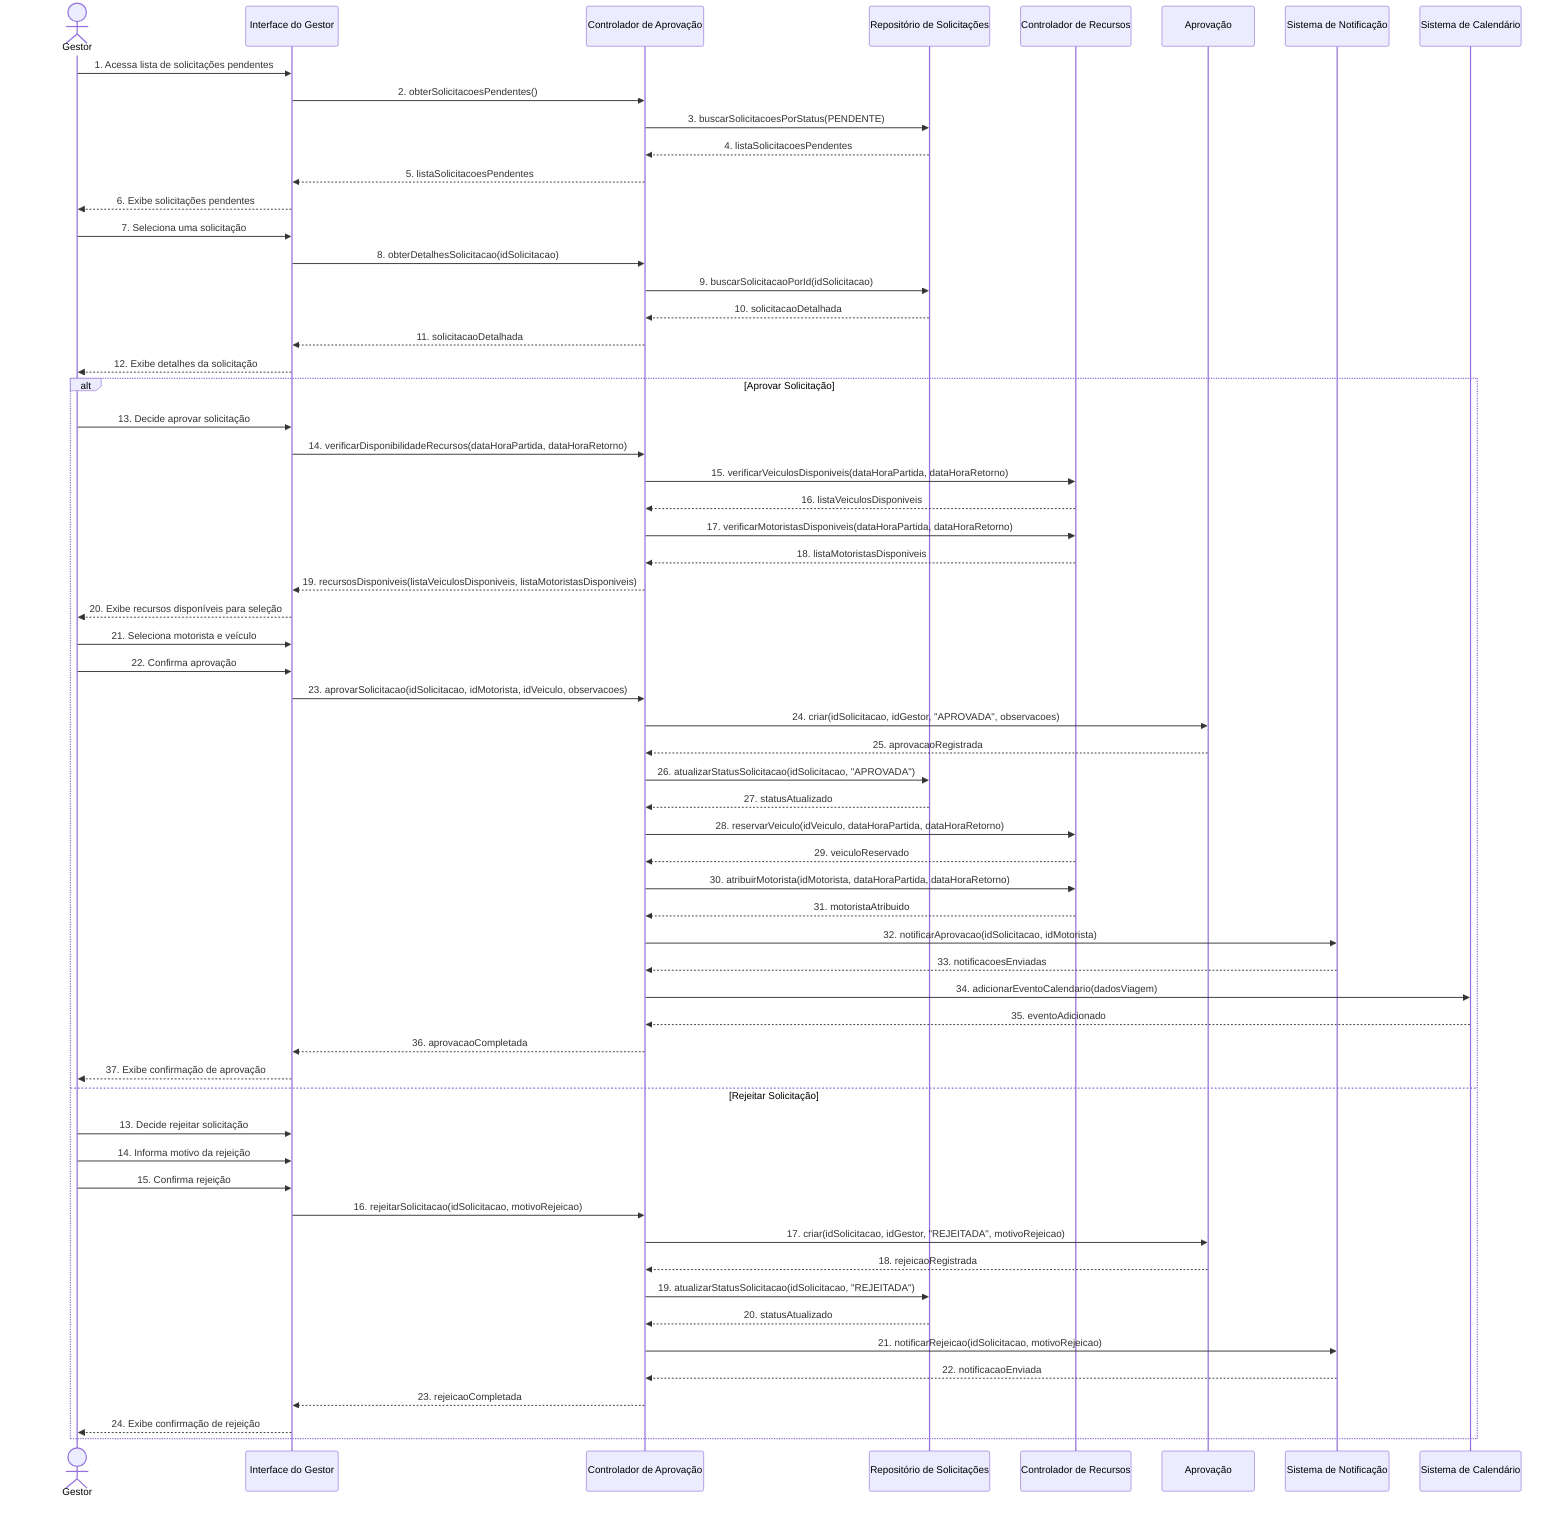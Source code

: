 sequenceDiagram
    actor Gestor
    participant GestorUI as Interface do Gestor
    participant ControleAprovacao as Controlador de Aprovação
    participant RepositorioSolicitacao as Repositório de Solicitações
    participant ControleRecursos as Controlador de Recursos
    participant Aprovacao as Aprovação
    participant SistemaNotificacao as Sistema de Notificação
    participant SistemaCalendario as Sistema de Calendário
    
    Gestor->>GestorUI: 1. Acessa lista de solicitações pendentes
    GestorUI->>ControleAprovacao: 2. obterSolicitacoesPendentes()
    ControleAprovacao->>RepositorioSolicitacao: 3. buscarSolicitacoesPorStatus(PENDENTE)
    RepositorioSolicitacao-->>ControleAprovacao: 4. listaSolicitacoesPendentes
    ControleAprovacao-->>GestorUI: 5. listaSolicitacoesPendentes
    GestorUI-->>Gestor: 6. Exibe solicitações pendentes
    
    Gestor->>GestorUI: 7. Seleciona uma solicitação
    GestorUI->>ControleAprovacao: 8. obterDetalhesSolicitacao(idSolicitacao)
    ControleAprovacao->>RepositorioSolicitacao: 9. buscarSolicitacaoPorId(idSolicitacao)
    RepositorioSolicitacao-->>ControleAprovacao: 10. solicitacaoDetalhada
    ControleAprovacao-->>GestorUI: 11. solicitacaoDetalhada
    GestorUI-->>Gestor: 12. Exibe detalhes da solicitação
    
    alt Aprovar Solicitação
        Gestor->>GestorUI: 13. Decide aprovar solicitação
        GestorUI->>ControleAprovacao: 14. verificarDisponibilidadeRecursos(dataHoraPartida, dataHoraRetorno)
        ControleAprovacao->>ControleRecursos: 15. verificarVeiculosDisponiveis(dataHoraPartida, dataHoraRetorno)
        ControleRecursos-->>ControleAprovacao: 16. listaVeiculosDisponiveis
        ControleAprovacao->>ControleRecursos: 17. verificarMotoristasDisponiveis(dataHoraPartida, dataHoraRetorno)
        ControleRecursos-->>ControleAprovacao: 18. listaMotoristasDisponiveis
        ControleAprovacao-->>GestorUI: 19. recursosDisponiveis(listaVeiculosDisponiveis, listaMotoristasDisponiveis)
        GestorUI-->>Gestor: 20. Exibe recursos disponíveis para seleção
        
        Gestor->>GestorUI: 21. Seleciona motorista e veículo
        Gestor->>GestorUI: 22. Confirma aprovação
        
        GestorUI->>ControleAprovacao: 23. aprovarSolicitacao(idSolicitacao, idMotorista, idVeiculo, observacoes)
        ControleAprovacao->>Aprovacao: 24. criar(idSolicitacao, idGestor, "APROVADA", observacoes)
        Aprovacao-->>ControleAprovacao: 25. aprovacaoRegistrada
        
        ControleAprovacao->>RepositorioSolicitacao: 26. atualizarStatusSolicitacao(idSolicitacao, "APROVADA")
        RepositorioSolicitacao-->>ControleAprovacao: 27. statusAtualizado
        
        ControleAprovacao->>ControleRecursos: 28. reservarVeiculo(idVeiculo, dataHoraPartida, dataHoraRetorno)
        ControleRecursos-->>ControleAprovacao: 29. veiculoReservado
        
        ControleAprovacao->>ControleRecursos: 30. atribuirMotorista(idMotorista, dataHoraPartida, dataHoraRetorno)
        ControleRecursos-->>ControleAprovacao: 31. motoristaAtribuido
        
        ControleAprovacao->>SistemaNotificacao: 32. notificarAprovacao(idSolicitacao, idMotorista)
        SistemaNotificacao-->>ControleAprovacao: 33. notificacoesEnviadas
        
        ControleAprovacao->>SistemaCalendario: 34. adicionarEventoCalendario(dadosViagem)
        SistemaCalendario-->>ControleAprovacao: 35. eventoAdicionado
        
        ControleAprovacao-->>GestorUI: 36. aprovacaoCompletada
        GestorUI-->>Gestor: 37. Exibe confirmação de aprovação
        
    else Rejeitar Solicitação
        Gestor->>GestorUI: 13. Decide rejeitar solicitação
        Gestor->>GestorUI: 14. Informa motivo da rejeição
        Gestor->>GestorUI: 15. Confirma rejeição
        
        GestorUI->>ControleAprovacao: 16. rejeitarSolicitacao(idSolicitacao, motivoRejeicao)
        ControleAprovacao->>Aprovacao: 17. criar(idSolicitacao, idGestor, "REJEITADA", motivoRejeicao)
        Aprovacao-->>ControleAprovacao: 18. rejeicaoRegistrada
        
        ControleAprovacao->>RepositorioSolicitacao: 19. atualizarStatusSolicitacao(idSolicitacao, "REJEITADA")
        RepositorioSolicitacao-->>ControleAprovacao: 20. statusAtualizado
        
        ControleAprovacao->>SistemaNotificacao: 21. notificarRejeicao(idSolicitacao, motivoRejeicao)
        SistemaNotificacao-->>ControleAprovacao: 22. notificacaoEnviada
        
        ControleAprovacao-->>GestorUI: 23. rejeicaoCompletada
        GestorUI-->>Gestor: 24. Exibe confirmação de rejeição
    end